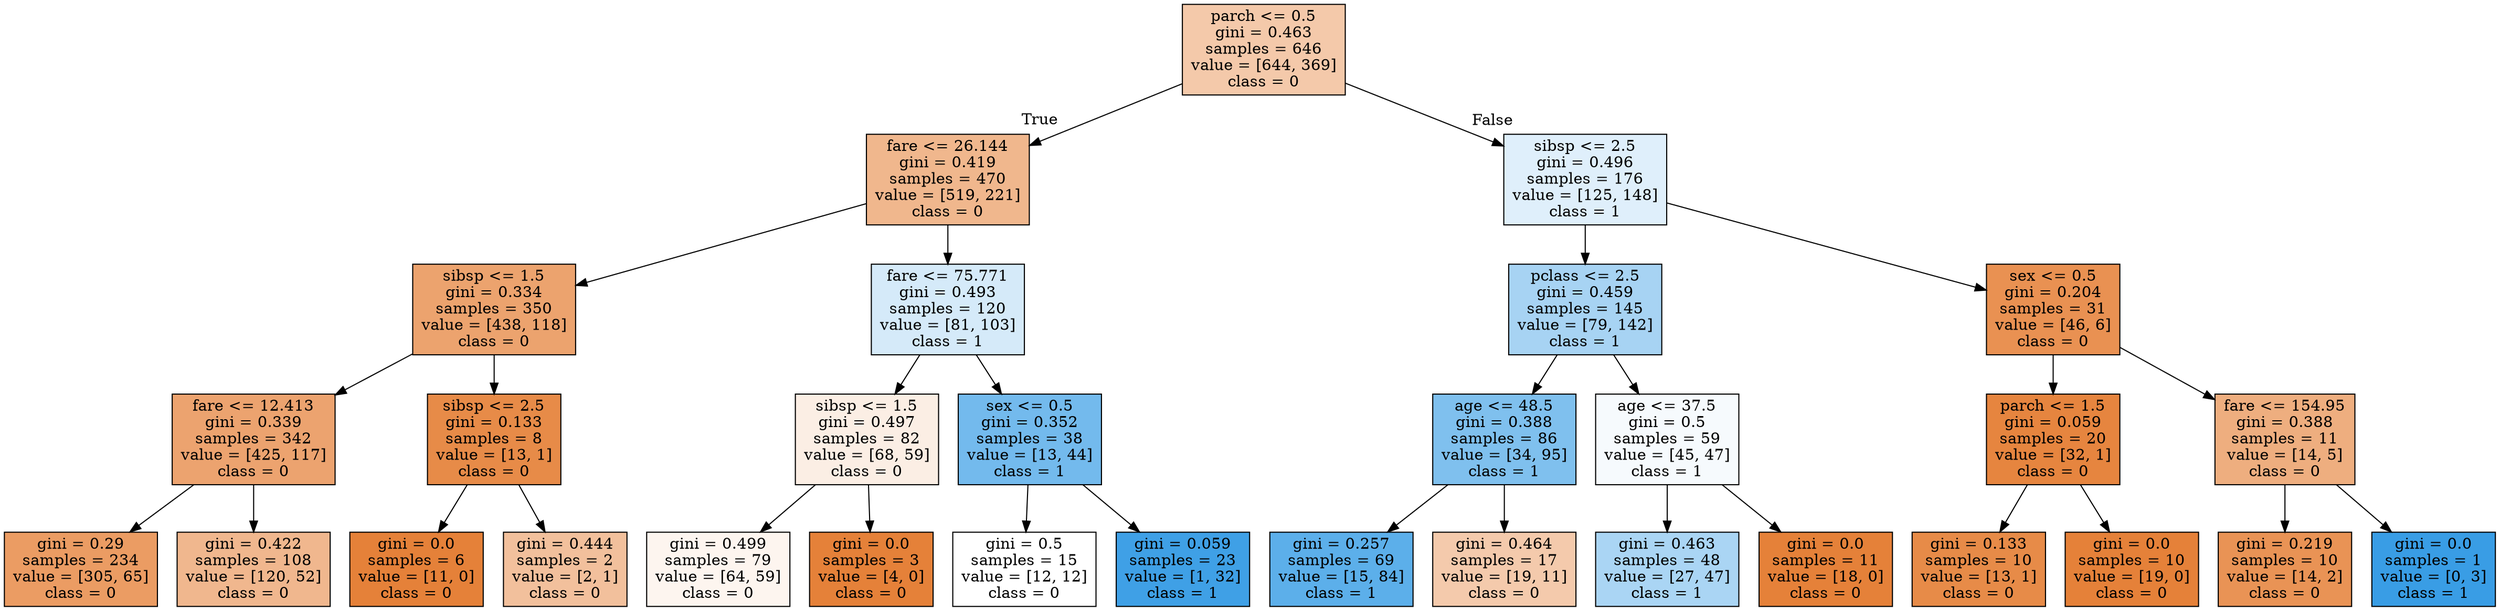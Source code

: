 digraph Tree {
node [shape=box, style="filled", color="black"] ;
graph [ranksep=equally, splines=polyline] ;
0 [label="parch <= 0.5\ngini = 0.463\nsamples = 646\nvalue = [644, 369]\nclass = 0", fillcolor="#e581396d"] ;
1 [label="fare <= 26.144\ngini = 0.419\nsamples = 470\nvalue = [519, 221]\nclass = 0", fillcolor="#e5813992"] ;
0 -> 1 [labeldistance=2.5, labelangle=45, headlabel="True"] ;
2 [label="sibsp <= 1.5\ngini = 0.334\nsamples = 350\nvalue = [438, 118]\nclass = 0", fillcolor="#e58139ba"] ;
1 -> 2 ;
3 [label="fare <= 12.413\ngini = 0.339\nsamples = 342\nvalue = [425, 117]\nclass = 0", fillcolor="#e58139b9"] ;
2 -> 3 ;
4 [label="gini = 0.29\nsamples = 234\nvalue = [305, 65]\nclass = 0", fillcolor="#e58139c9"] ;
3 -> 4 ;
5 [label="gini = 0.422\nsamples = 108\nvalue = [120, 52]\nclass = 0", fillcolor="#e5813991"] ;
3 -> 5 ;
6 [label="sibsp <= 2.5\ngini = 0.133\nsamples = 8\nvalue = [13, 1]\nclass = 0", fillcolor="#e58139eb"] ;
2 -> 6 ;
7 [label="gini = 0.0\nsamples = 6\nvalue = [11, 0]\nclass = 0", fillcolor="#e58139ff"] ;
6 -> 7 ;
8 [label="gini = 0.444\nsamples = 2\nvalue = [2, 1]\nclass = 0", fillcolor="#e581397f"] ;
6 -> 8 ;
9 [label="fare <= 75.771\ngini = 0.493\nsamples = 120\nvalue = [81, 103]\nclass = 1", fillcolor="#399de536"] ;
1 -> 9 ;
10 [label="sibsp <= 1.5\ngini = 0.497\nsamples = 82\nvalue = [68, 59]\nclass = 0", fillcolor="#e5813922"] ;
9 -> 10 ;
11 [label="gini = 0.499\nsamples = 79\nvalue = [64, 59]\nclass = 0", fillcolor="#e5813914"] ;
10 -> 11 ;
12 [label="gini = 0.0\nsamples = 3\nvalue = [4, 0]\nclass = 0", fillcolor="#e58139ff"] ;
10 -> 12 ;
13 [label="sex <= 0.5\ngini = 0.352\nsamples = 38\nvalue = [13, 44]\nclass = 1", fillcolor="#399de5b4"] ;
9 -> 13 ;
14 [label="gini = 0.5\nsamples = 15\nvalue = [12, 12]\nclass = 0", fillcolor="#e5813900"] ;
13 -> 14 ;
15 [label="gini = 0.059\nsamples = 23\nvalue = [1, 32]\nclass = 1", fillcolor="#399de5f7"] ;
13 -> 15 ;
16 [label="sibsp <= 2.5\ngini = 0.496\nsamples = 176\nvalue = [125, 148]\nclass = 1", fillcolor="#399de528"] ;
0 -> 16 [labeldistance=2.5, labelangle=-45, headlabel="False"] ;
17 [label="pclass <= 2.5\ngini = 0.459\nsamples = 145\nvalue = [79, 142]\nclass = 1", fillcolor="#399de571"] ;
16 -> 17 ;
18 [label="age <= 48.5\ngini = 0.388\nsamples = 86\nvalue = [34, 95]\nclass = 1", fillcolor="#399de5a4"] ;
17 -> 18 ;
19 [label="gini = 0.257\nsamples = 69\nvalue = [15, 84]\nclass = 1", fillcolor="#399de5d1"] ;
18 -> 19 ;
20 [label="gini = 0.464\nsamples = 17\nvalue = [19, 11]\nclass = 0", fillcolor="#e581396b"] ;
18 -> 20 ;
21 [label="age <= 37.5\ngini = 0.5\nsamples = 59\nvalue = [45, 47]\nclass = 1", fillcolor="#399de50b"] ;
17 -> 21 ;
22 [label="gini = 0.463\nsamples = 48\nvalue = [27, 47]\nclass = 1", fillcolor="#399de56d"] ;
21 -> 22 ;
23 [label="gini = 0.0\nsamples = 11\nvalue = [18, 0]\nclass = 0", fillcolor="#e58139ff"] ;
21 -> 23 ;
24 [label="sex <= 0.5\ngini = 0.204\nsamples = 31\nvalue = [46, 6]\nclass = 0", fillcolor="#e58139de"] ;
16 -> 24 ;
25 [label="parch <= 1.5\ngini = 0.059\nsamples = 20\nvalue = [32, 1]\nclass = 0", fillcolor="#e58139f7"] ;
24 -> 25 ;
26 [label="gini = 0.133\nsamples = 10\nvalue = [13, 1]\nclass = 0", fillcolor="#e58139eb"] ;
25 -> 26 ;
27 [label="gini = 0.0\nsamples = 10\nvalue = [19, 0]\nclass = 0", fillcolor="#e58139ff"] ;
25 -> 27 ;
28 [label="fare <= 154.95\ngini = 0.388\nsamples = 11\nvalue = [14, 5]\nclass = 0", fillcolor="#e58139a4"] ;
24 -> 28 ;
29 [label="gini = 0.219\nsamples = 10\nvalue = [14, 2]\nclass = 0", fillcolor="#e58139db"] ;
28 -> 29 ;
30 [label="gini = 0.0\nsamples = 1\nvalue = [0, 3]\nclass = 1", fillcolor="#399de5ff"] ;
28 -> 30 ;
{rank=same ; 0} ;
{rank=same ; 1; 16} ;
{rank=same ; 2; 9; 17; 24} ;
{rank=same ; 3; 6; 10; 13; 18; 21; 25; 28} ;
{rank=same ; 4; 5; 7; 8; 11; 12; 14; 15; 19; 20; 22; 23; 26; 27; 29; 30} ;
}